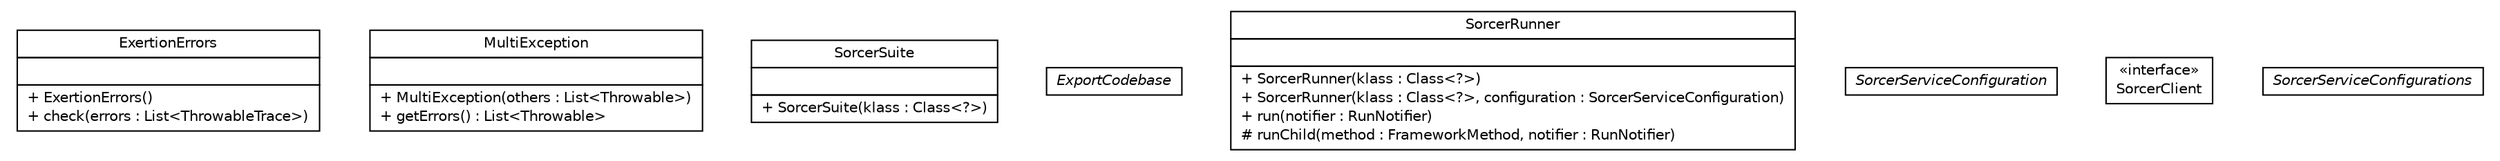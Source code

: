 #!/usr/local/bin/dot
#
# Class diagram 
# Generated by UMLGraph version R5_6 (http://www.umlgraph.org/)
#

digraph G {
	edge [fontname="Helvetica",fontsize=10,labelfontname="Helvetica",labelfontsize=10];
	node [fontname="Helvetica",fontsize=10,shape=plaintext];
	nodesep=0.25;
	ranksep=0.5;
	// sorcer.junit.ExertionErrors
	c65340 [label=<<table title="sorcer.junit.ExertionErrors" border="0" cellborder="1" cellspacing="0" cellpadding="2" port="p" href="./ExertionErrors.html">
		<tr><td><table border="0" cellspacing="0" cellpadding="1">
<tr><td align="center" balign="center"> ExertionErrors </td></tr>
		</table></td></tr>
		<tr><td><table border="0" cellspacing="0" cellpadding="1">
<tr><td align="left" balign="left">  </td></tr>
		</table></td></tr>
		<tr><td><table border="0" cellspacing="0" cellpadding="1">
<tr><td align="left" balign="left"> + ExertionErrors() </td></tr>
<tr><td align="left" balign="left"> + check(errors : List&lt;ThrowableTrace&gt;) </td></tr>
		</table></td></tr>
		</table>>, URL="./ExertionErrors.html", fontname="Helvetica", fontcolor="black", fontsize=10.0];
	// sorcer.junit.ExertionErrors.MultiException
	c65341 [label=<<table title="sorcer.junit.ExertionErrors.MultiException" border="0" cellborder="1" cellspacing="0" cellpadding="2" port="p" href="./ExertionErrors.MultiException.html">
		<tr><td><table border="0" cellspacing="0" cellpadding="1">
<tr><td align="center" balign="center"> MultiException </td></tr>
		</table></td></tr>
		<tr><td><table border="0" cellspacing="0" cellpadding="1">
<tr><td align="left" balign="left">  </td></tr>
		</table></td></tr>
		<tr><td><table border="0" cellspacing="0" cellpadding="1">
<tr><td align="left" balign="left"> + MultiException(others : List&lt;Throwable&gt;) </td></tr>
<tr><td align="left" balign="left"> + getErrors() : List&lt;Throwable&gt; </td></tr>
		</table></td></tr>
		</table>>, URL="./ExertionErrors.MultiException.html", fontname="Helvetica", fontcolor="black", fontsize=10.0];
	// sorcer.junit.SorcerSuite
	c65342 [label=<<table title="sorcer.junit.SorcerSuite" border="0" cellborder="1" cellspacing="0" cellpadding="2" port="p" href="./SorcerSuite.html">
		<tr><td><table border="0" cellspacing="0" cellpadding="1">
<tr><td align="center" balign="center"> SorcerSuite </td></tr>
		</table></td></tr>
		<tr><td><table border="0" cellspacing="0" cellpadding="1">
<tr><td align="left" balign="left">  </td></tr>
		</table></td></tr>
		<tr><td><table border="0" cellspacing="0" cellpadding="1">
<tr><td align="left" balign="left"> + SorcerSuite(klass : Class&lt;?&gt;) </td></tr>
		</table></td></tr>
		</table>>, URL="./SorcerSuite.html", fontname="Helvetica", fontcolor="black", fontsize=10.0];
	// sorcer.junit.ExportCodebase
	c65343 [label=<<table title="sorcer.junit.ExportCodebase" border="0" cellborder="1" cellspacing="0" cellpadding="2" port="p" href="./ExportCodebase.html">
		<tr><td><table border="0" cellspacing="0" cellpadding="1">
<tr><td align="center" balign="center"><font face="Helvetica-Oblique"> ExportCodebase </font></td></tr>
		</table></td></tr>
		</table>>, URL="./ExportCodebase.html", fontname="Helvetica", fontcolor="black", fontsize=10.0];
	// sorcer.junit.SorcerRunner
	c65344 [label=<<table title="sorcer.junit.SorcerRunner" border="0" cellborder="1" cellspacing="0" cellpadding="2" port="p" href="./SorcerRunner.html">
		<tr><td><table border="0" cellspacing="0" cellpadding="1">
<tr><td align="center" balign="center"> SorcerRunner </td></tr>
		</table></td></tr>
		<tr><td><table border="0" cellspacing="0" cellpadding="1">
<tr><td align="left" balign="left">  </td></tr>
		</table></td></tr>
		<tr><td><table border="0" cellspacing="0" cellpadding="1">
<tr><td align="left" balign="left"> + SorcerRunner(klass : Class&lt;?&gt;) </td></tr>
<tr><td align="left" balign="left"> + SorcerRunner(klass : Class&lt;?&gt;, configuration : SorcerServiceConfiguration) </td></tr>
<tr><td align="left" balign="left"> + run(notifier : RunNotifier) </td></tr>
<tr><td align="left" balign="left"> # runChild(method : FrameworkMethod, notifier : RunNotifier) </td></tr>
		</table></td></tr>
		</table>>, URL="./SorcerRunner.html", fontname="Helvetica", fontcolor="black", fontsize=10.0];
	// sorcer.junit.SorcerServiceConfiguration
	c65345 [label=<<table title="sorcer.junit.SorcerServiceConfiguration" border="0" cellborder="1" cellspacing="0" cellpadding="2" port="p" href="./SorcerServiceConfiguration.html">
		<tr><td><table border="0" cellspacing="0" cellpadding="1">
<tr><td align="center" balign="center"><font face="Helvetica-Oblique"> SorcerServiceConfiguration </font></td></tr>
		</table></td></tr>
		</table>>, URL="./SorcerServiceConfiguration.html", fontname="Helvetica", fontcolor="black", fontsize=10.0];
	// sorcer.junit.SorcerClient
	c65346 [label=<<table title="sorcer.junit.SorcerClient" border="0" cellborder="1" cellspacing="0" cellpadding="2" port="p" href="./SorcerClient.html">
		<tr><td><table border="0" cellspacing="0" cellpadding="1">
<tr><td align="center" balign="center"> &#171;interface&#187; </td></tr>
<tr><td align="center" balign="center"> SorcerClient </td></tr>
		</table></td></tr>
		</table>>, URL="./SorcerClient.html", fontname="Helvetica", fontcolor="black", fontsize=10.0];
	// sorcer.junit.SorcerServiceConfigurations
	c65347 [label=<<table title="sorcer.junit.SorcerServiceConfigurations" border="0" cellborder="1" cellspacing="0" cellpadding="2" port="p" href="./SorcerServiceConfigurations.html">
		<tr><td><table border="0" cellspacing="0" cellpadding="1">
<tr><td align="center" balign="center"><font face="Helvetica-Oblique"> SorcerServiceConfigurations </font></td></tr>
		</table></td></tr>
		</table>>, URL="./SorcerServiceConfigurations.html", fontname="Helvetica", fontcolor="black", fontsize=10.0];
}

